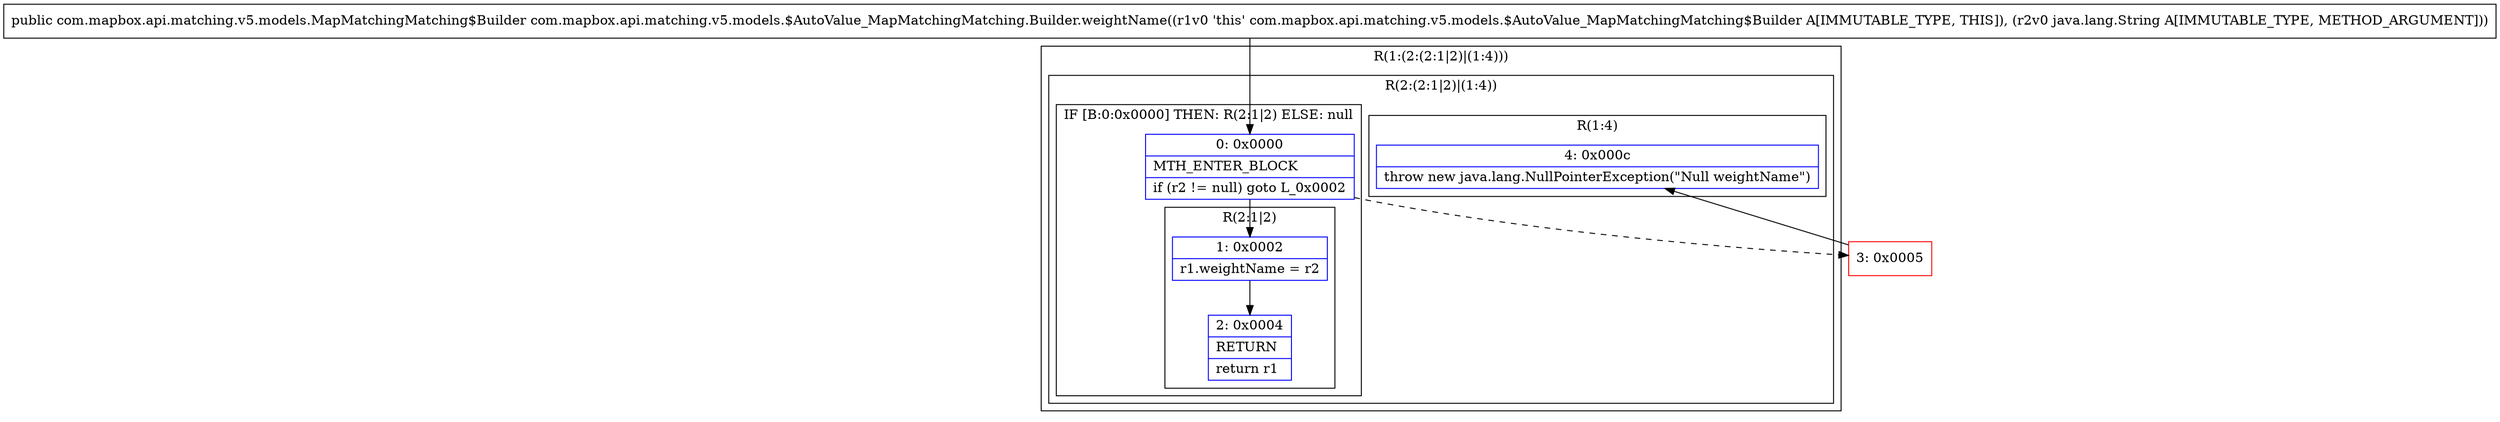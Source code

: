 digraph "CFG forcom.mapbox.api.matching.v5.models.$AutoValue_MapMatchingMatching.Builder.weightName(Ljava\/lang\/String;)Lcom\/mapbox\/api\/matching\/v5\/models\/MapMatchingMatching$Builder;" {
subgraph cluster_Region_938376568 {
label = "R(1:(2:(2:1|2)|(1:4)))";
node [shape=record,color=blue];
subgraph cluster_Region_88527584 {
label = "R(2:(2:1|2)|(1:4))";
node [shape=record,color=blue];
subgraph cluster_IfRegion_1794972369 {
label = "IF [B:0:0x0000] THEN: R(2:1|2) ELSE: null";
node [shape=record,color=blue];
Node_0 [shape=record,label="{0\:\ 0x0000|MTH_ENTER_BLOCK\l|if (r2 != null) goto L_0x0002\l}"];
subgraph cluster_Region_1571969815 {
label = "R(2:1|2)";
node [shape=record,color=blue];
Node_1 [shape=record,label="{1\:\ 0x0002|r1.weightName = r2\l}"];
Node_2 [shape=record,label="{2\:\ 0x0004|RETURN\l|return r1\l}"];
}
}
subgraph cluster_Region_427026532 {
label = "R(1:4)";
node [shape=record,color=blue];
Node_4 [shape=record,label="{4\:\ 0x000c|throw new java.lang.NullPointerException(\"Null weightName\")\l}"];
}
}
}
Node_3 [shape=record,color=red,label="{3\:\ 0x0005}"];
MethodNode[shape=record,label="{public com.mapbox.api.matching.v5.models.MapMatchingMatching$Builder com.mapbox.api.matching.v5.models.$AutoValue_MapMatchingMatching.Builder.weightName((r1v0 'this' com.mapbox.api.matching.v5.models.$AutoValue_MapMatchingMatching$Builder A[IMMUTABLE_TYPE, THIS]), (r2v0 java.lang.String A[IMMUTABLE_TYPE, METHOD_ARGUMENT])) }"];
MethodNode -> Node_0;
Node_0 -> Node_1;
Node_0 -> Node_3[style=dashed];
Node_1 -> Node_2;
Node_3 -> Node_4;
}

